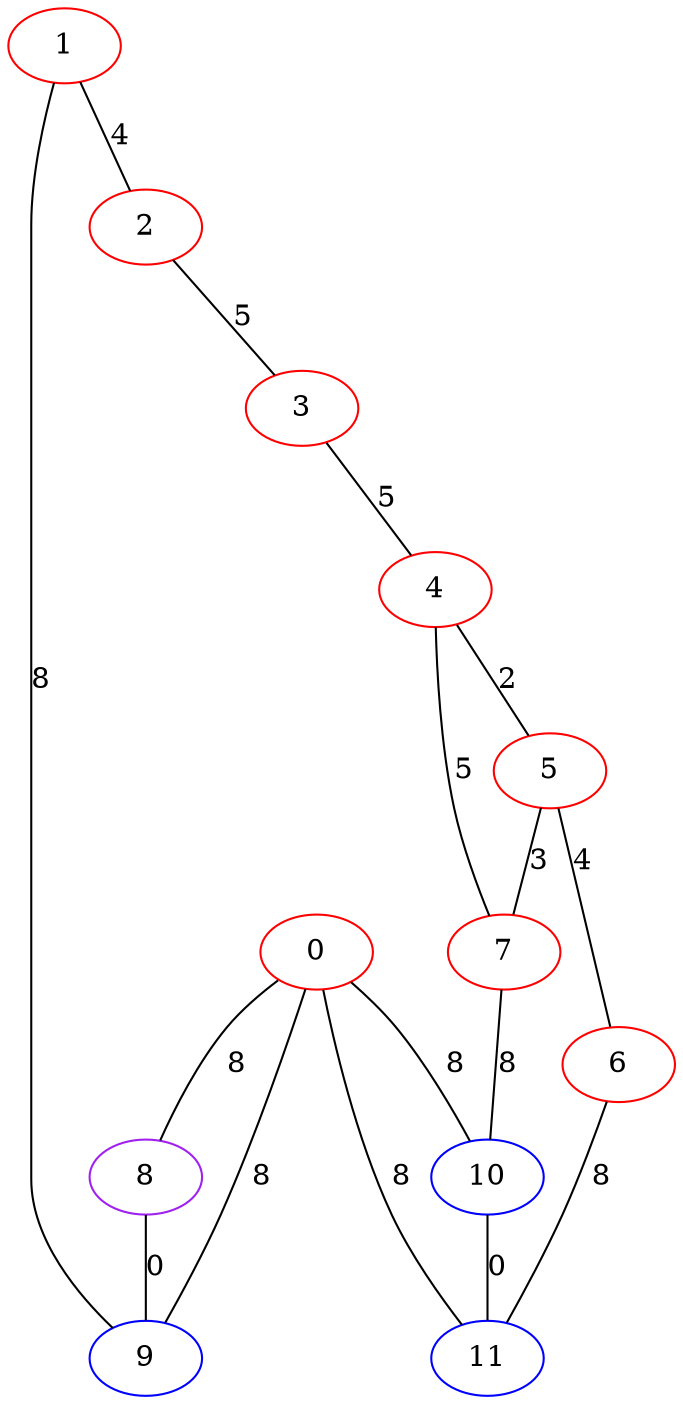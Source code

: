 graph "" {
0 [color=red, weight=1];
1 [color=red, weight=1];
2 [color=red, weight=1];
3 [color=red, weight=1];
4 [color=red, weight=1];
5 [color=red, weight=1];
6 [color=red, weight=1];
7 [color=red, weight=1];
8 [color=purple, weight=4];
9 [color=blue, weight=3];
10 [color=blue, weight=3];
11 [color=blue, weight=3];
0 -- 8  [key=0, label=8];
0 -- 9  [key=0, label=8];
0 -- 10  [key=0, label=8];
0 -- 11  [key=0, label=8];
1 -- 9  [key=0, label=8];
1 -- 2  [key=0, label=4];
2 -- 3  [key=0, label=5];
3 -- 4  [key=0, label=5];
4 -- 5  [key=0, label=2];
4 -- 7  [key=0, label=5];
5 -- 6  [key=0, label=4];
5 -- 7  [key=0, label=3];
6 -- 11  [key=0, label=8];
7 -- 10  [key=0, label=8];
8 -- 9  [key=0, label=0];
10 -- 11  [key=0, label=0];
}

